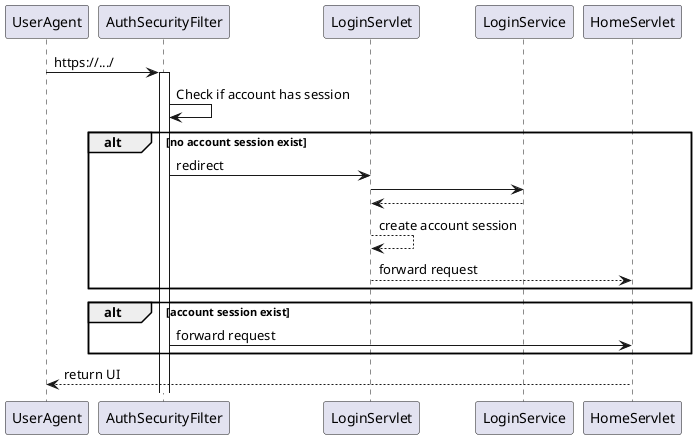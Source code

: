 @startuml

UserAgent -> AuthSecurityFilter : https://.../
activate AuthSecurityFilter
AuthSecurityFilter -> AuthSecurityFilter : Check if account has session

alt no account session exist

    AuthSecurityFilter -> LoginServlet : redirect
    LoginServlet -> LoginService
    LoginService --> LoginServlet
    LoginServlet --> LoginServlet : create account session
    LoginServlet --> HomeServlet : forward request
end

alt  account session exist

    AuthSecurityFilter -> HomeServlet : forward request

end

    HomeServlet --> UserAgent : return UI


@enduml
